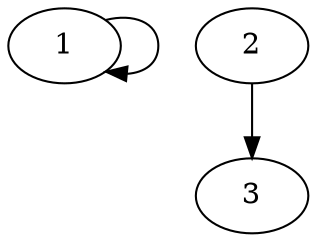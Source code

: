 digraph G {
	1;
	2;
	3;

	1 -> 1 [village=Berlin; name=Harbor_Street; heightLimit=3; weight=10; primaryType=mainStreet; secondaryType=none;];
	2 -> 3 [village=Berlin; name=Harbor_StreetTwo; heightLimit=3; weight=10; primaryType=sideStreet; secondaryType=none;];

}